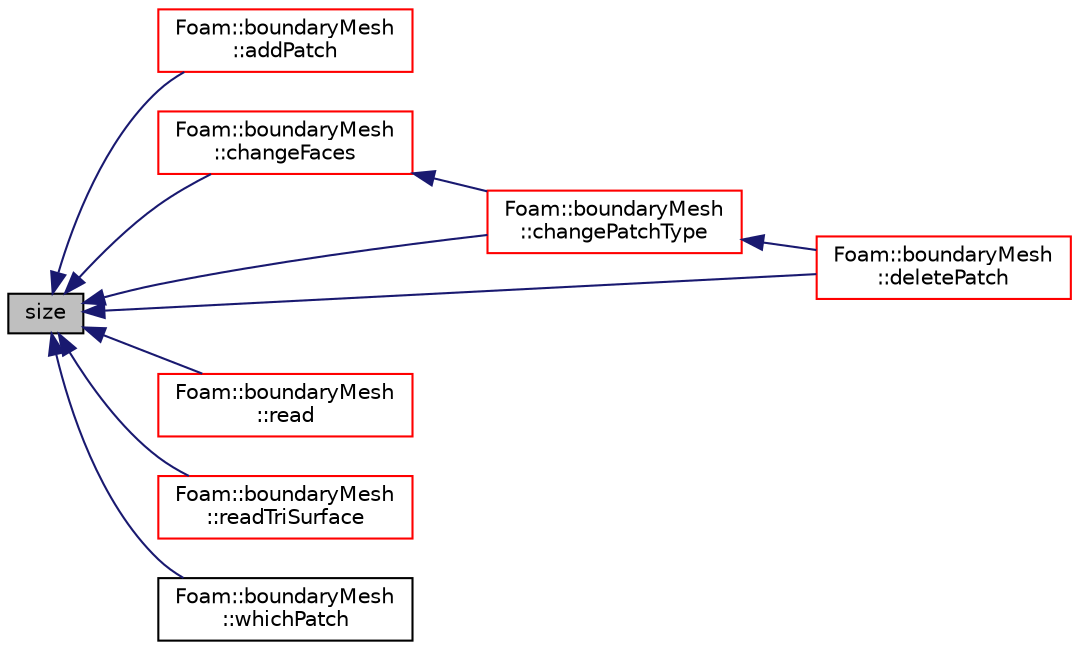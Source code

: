 digraph "size"
{
  bgcolor="transparent";
  edge [fontname="Helvetica",fontsize="10",labelfontname="Helvetica",labelfontsize="10"];
  node [fontname="Helvetica",fontsize="10",shape=record];
  rankdir="LR";
  Node1 [label="size",height=0.2,width=0.4,color="black", fillcolor="grey75", style="filled", fontcolor="black"];
  Node1 -> Node2 [dir="back",color="midnightblue",fontsize="10",style="solid",fontname="Helvetica"];
  Node2 [label="Foam::boundaryMesh\l::addPatch",height=0.2,width=0.4,color="red",URL="$a00150.html#a09c4e5c8d34934fb4a87b7e358903ec2",tooltip="Add to back of patch list. "];
  Node1 -> Node3 [dir="back",color="midnightblue",fontsize="10",style="solid",fontname="Helvetica"];
  Node3 [label="Foam::boundaryMesh\l::changeFaces",height=0.2,width=0.4,color="red",URL="$a00150.html#aa3edbdb390a2b28fbb17a16562278186",tooltip="Recalculate face ordering and patches. Return old to new. "];
  Node3 -> Node4 [dir="back",color="midnightblue",fontsize="10",style="solid",fontname="Helvetica"];
  Node4 [label="Foam::boundaryMesh\l::changePatchType",height=0.2,width=0.4,color="red",URL="$a00150.html#ae598cc11969a83a0ecf2be3e967948dd",tooltip="Change patch. "];
  Node4 -> Node5 [dir="back",color="midnightblue",fontsize="10",style="solid",fontname="Helvetica"];
  Node5 [label="Foam::boundaryMesh\l::deletePatch",height=0.2,width=0.4,color="red",URL="$a00150.html#a35bae3d1fccc75f1edba03069229ce71",tooltip="Delete from patch list. "];
  Node1 -> Node4 [dir="back",color="midnightblue",fontsize="10",style="solid",fontname="Helvetica"];
  Node1 -> Node5 [dir="back",color="midnightblue",fontsize="10",style="solid",fontname="Helvetica"];
  Node1 -> Node6 [dir="back",color="midnightblue",fontsize="10",style="solid",fontname="Helvetica"];
  Node6 [label="Foam::boundaryMesh\l::read",height=0.2,width=0.4,color="red",URL="$a00150.html#ad75a6a0d6490bd22adad55646a22e51b",tooltip="Read from boundaryMesh of polyMesh. "];
  Node1 -> Node7 [dir="back",color="midnightblue",fontsize="10",style="solid",fontname="Helvetica"];
  Node7 [label="Foam::boundaryMesh\l::readTriSurface",height=0.2,width=0.4,color="red",URL="$a00150.html#a2ee25ae613c57256a825ff088edc0839",tooltip="Read from triSurface. "];
  Node1 -> Node8 [dir="back",color="midnightblue",fontsize="10",style="solid",fontname="Helvetica"];
  Node8 [label="Foam::boundaryMesh\l::whichPatch",height=0.2,width=0.4,color="black",URL="$a00150.html#a06924b66f1871b6a99363c4fb6625b01",tooltip="Get index of patch face is in. "];
}

